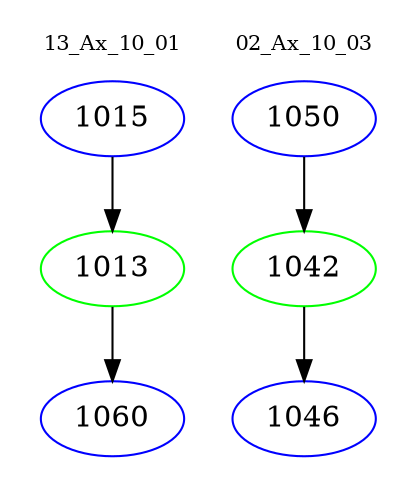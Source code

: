 digraph{
subgraph cluster_0 {
color = white
label = "13_Ax_10_01";
fontsize=10;
T0_1015 [label="1015", color="blue"]
T0_1015 -> T0_1013 [color="black"]
T0_1013 [label="1013", color="green"]
T0_1013 -> T0_1060 [color="black"]
T0_1060 [label="1060", color="blue"]
}
subgraph cluster_1 {
color = white
label = "02_Ax_10_03";
fontsize=10;
T1_1050 [label="1050", color="blue"]
T1_1050 -> T1_1042 [color="black"]
T1_1042 [label="1042", color="green"]
T1_1042 -> T1_1046 [color="black"]
T1_1046 [label="1046", color="blue"]
}
}
